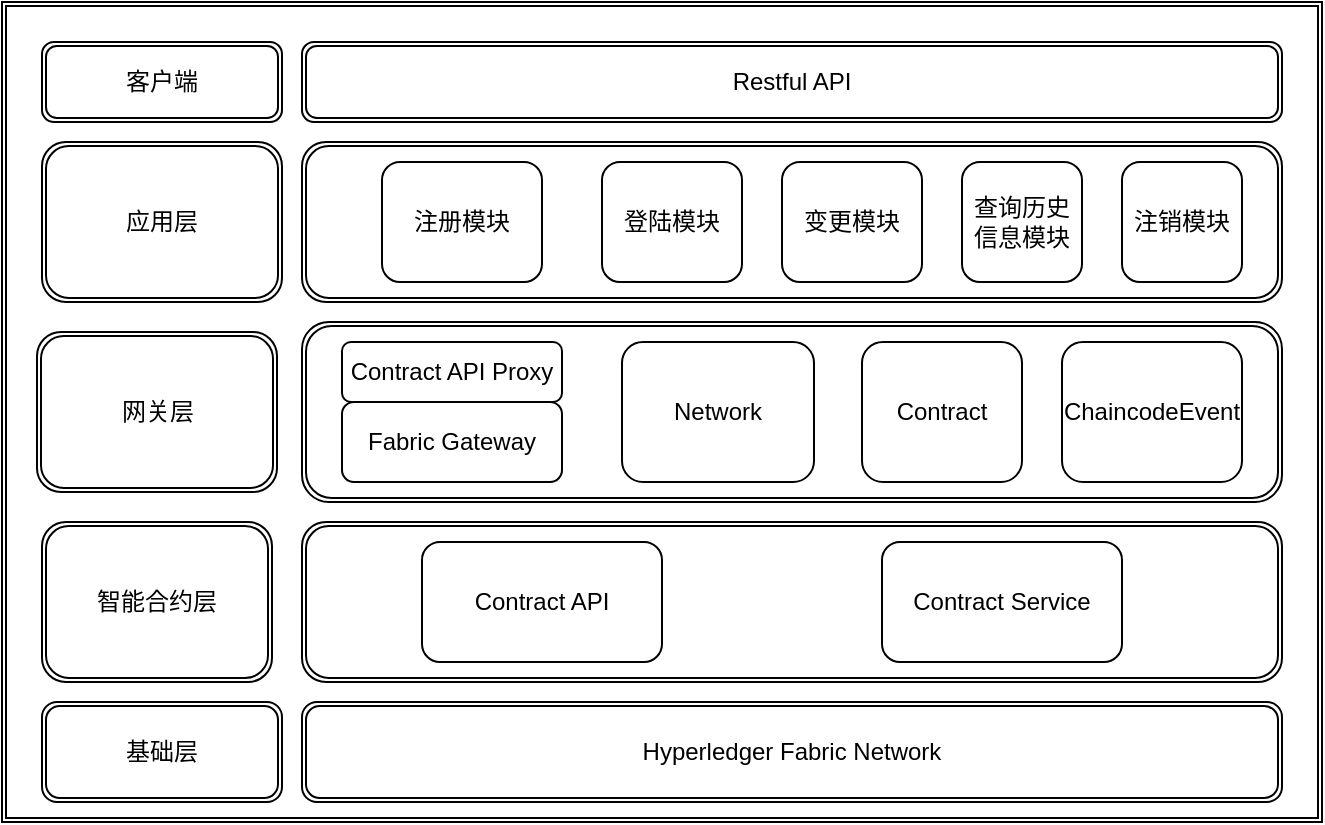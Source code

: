<mxfile version="21.3.2" type="github">
  <diagram id="prtHgNgQTEPvFCAcTncT" name="Page-1">
    <mxGraphModel dx="936" dy="550" grid="1" gridSize="10" guides="1" tooltips="1" connect="1" arrows="1" fold="1" page="1" pageScale="1" pageWidth="827" pageHeight="1169" math="0" shadow="0">
      <root>
        <mxCell id="0" />
        <mxCell id="1" parent="0" />
        <mxCell id="uR69MU5FhjVQm4SAWJxF-1" value="" style="shape=ext;double=1;rounded=0;whiteSpace=wrap;html=1;fillStyle=auto;" parent="1" vertex="1">
          <mxGeometry x="70" y="60" width="660" height="410" as="geometry" />
        </mxCell>
        <mxCell id="uR69MU5FhjVQm4SAWJxF-6" value="智能合约层" style="shape=ext;double=1;rounded=1;whiteSpace=wrap;html=1;" parent="1" vertex="1">
          <mxGeometry x="90" y="320" width="115" height="80" as="geometry" />
        </mxCell>
        <mxCell id="uR69MU5FhjVQm4SAWJxF-7" value="基础层" style="shape=ext;double=1;rounded=1;whiteSpace=wrap;html=1;" parent="1" vertex="1">
          <mxGeometry x="90" y="410" width="120" height="50" as="geometry" />
        </mxCell>
        <mxCell id="uR69MU5FhjVQm4SAWJxF-8" value="" style="shape=ext;double=1;rounded=1;whiteSpace=wrap;html=1;" parent="1" vertex="1">
          <mxGeometry x="220" y="220" width="490" height="90" as="geometry" />
        </mxCell>
        <mxCell id="uR69MU5FhjVQm4SAWJxF-9" value="Hyperledger Fabric Network" style="shape=ext;double=1;rounded=1;whiteSpace=wrap;html=1;" parent="1" vertex="1">
          <mxGeometry x="220" y="410" width="490" height="50" as="geometry" />
        </mxCell>
        <mxCell id="uR69MU5FhjVQm4SAWJxF-10" value="网关层" style="shape=ext;double=1;rounded=1;whiteSpace=wrap;html=1;" parent="1" vertex="1">
          <mxGeometry x="87.5" y="225" width="120" height="80" as="geometry" />
        </mxCell>
        <mxCell id="uR69MU5FhjVQm4SAWJxF-11" value="" style="shape=ext;double=1;rounded=1;whiteSpace=wrap;html=1;" parent="1" vertex="1">
          <mxGeometry x="220" y="130" width="490" height="80" as="geometry" />
        </mxCell>
        <mxCell id="uR69MU5FhjVQm4SAWJxF-12" value="客户端" style="shape=ext;double=1;rounded=1;whiteSpace=wrap;html=1;" parent="1" vertex="1">
          <mxGeometry x="90" y="80" width="120" height="40" as="geometry" />
        </mxCell>
        <mxCell id="uR69MU5FhjVQm4SAWJxF-13" value="应用层" style="shape=ext;double=1;rounded=1;whiteSpace=wrap;html=1;" parent="1" vertex="1">
          <mxGeometry x="90" y="130" width="120" height="80" as="geometry" />
        </mxCell>
        <mxCell id="uR69MU5FhjVQm4SAWJxF-21" value="Contract API Proxy" style="rounded=1;whiteSpace=wrap;html=1;" parent="1" vertex="1">
          <mxGeometry x="240" y="230" width="110" height="30" as="geometry" />
        </mxCell>
        <mxCell id="uR69MU5FhjVQm4SAWJxF-22" value="Fabric Gateway" style="rounded=1;whiteSpace=wrap;html=1;" parent="1" vertex="1">
          <mxGeometry x="240" y="260" width="110" height="40" as="geometry" />
        </mxCell>
        <mxCell id="uR69MU5FhjVQm4SAWJxF-23" value="Network" style="rounded=1;whiteSpace=wrap;html=1;" parent="1" vertex="1">
          <mxGeometry x="380" y="230" width="96" height="70" as="geometry" />
        </mxCell>
        <mxCell id="uR69MU5FhjVQm4SAWJxF-24" value="Contract" style="rounded=1;whiteSpace=wrap;html=1;" parent="1" vertex="1">
          <mxGeometry x="500" y="230" width="80" height="70" as="geometry" />
        </mxCell>
        <mxCell id="uR69MU5FhjVQm4SAWJxF-25" value="ChaincodeEvent" style="rounded=1;whiteSpace=wrap;html=1;" parent="1" vertex="1">
          <mxGeometry x="600" y="230" width="90" height="70" as="geometry" />
        </mxCell>
        <mxCell id="uR69MU5FhjVQm4SAWJxF-26" value="" style="shape=ext;double=1;rounded=1;whiteSpace=wrap;html=1;" parent="1" vertex="1">
          <mxGeometry x="220" y="320" width="490" height="80" as="geometry" />
        </mxCell>
        <mxCell id="uR69MU5FhjVQm4SAWJxF-27" value="Contract API" style="rounded=1;whiteSpace=wrap;html=1;" parent="1" vertex="1">
          <mxGeometry x="280" y="330" width="120" height="60" as="geometry" />
        </mxCell>
        <mxCell id="uR69MU5FhjVQm4SAWJxF-28" value="Contract Service" style="rounded=1;whiteSpace=wrap;html=1;" parent="1" vertex="1">
          <mxGeometry x="510" y="330" width="120" height="60" as="geometry" />
        </mxCell>
        <mxCell id="uR69MU5FhjVQm4SAWJxF-30" value="Restful API" style="shape=ext;double=1;rounded=1;whiteSpace=wrap;html=1;" parent="1" vertex="1">
          <mxGeometry x="220" y="80" width="490" height="40" as="geometry" />
        </mxCell>
        <mxCell id="uR69MU5FhjVQm4SAWJxF-31" value="注册模块" style="rounded=1;whiteSpace=wrap;html=1;" parent="1" vertex="1">
          <mxGeometry x="260" y="140" width="80" height="60" as="geometry" />
        </mxCell>
        <mxCell id="uR69MU5FhjVQm4SAWJxF-32" value="登陆模块" style="rounded=1;whiteSpace=wrap;html=1;" parent="1" vertex="1">
          <mxGeometry x="370" y="140" width="70" height="60" as="geometry" />
        </mxCell>
        <mxCell id="uR69MU5FhjVQm4SAWJxF-33" value="变更模块" style="rounded=1;whiteSpace=wrap;html=1;" parent="1" vertex="1">
          <mxGeometry x="460" y="140" width="70" height="60" as="geometry" />
        </mxCell>
        <mxCell id="uR69MU5FhjVQm4SAWJxF-34" value="查询历史信息模块" style="rounded=1;whiteSpace=wrap;html=1;" parent="1" vertex="1">
          <mxGeometry x="550" y="140" width="60" height="60" as="geometry" />
        </mxCell>
        <mxCell id="uR69MU5FhjVQm4SAWJxF-35" value="注销模块" style="rounded=1;whiteSpace=wrap;html=1;" parent="1" vertex="1">
          <mxGeometry x="630" y="140" width="60" height="60" as="geometry" />
        </mxCell>
      </root>
    </mxGraphModel>
  </diagram>
</mxfile>
